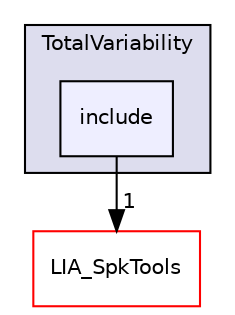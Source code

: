 digraph "LIA_SpkDet/TotalVariability/include" {
  compound=true
  node [ fontsize="10", fontname="Helvetica"];
  edge [ labelfontsize="10", labelfontname="Helvetica"];
  subgraph clusterdir_3450f6e6aec88f526abf5a218770653c {
    graph [ bgcolor="#ddddee", pencolor="black", label="TotalVariability" fontname="Helvetica", fontsize="10", URL="dir_3450f6e6aec88f526abf5a218770653c.html"]
  dir_791f8e9d78fafea29f3d6bc3f4b845e3 [shape=box, label="include", style="filled", fillcolor="#eeeeff", pencolor="black", URL="dir_791f8e9d78fafea29f3d6bc3f4b845e3.html"];
  }
  dir_7b9f40c7474acebf25e66f966c5b9c6a [shape=box label="LIA_SpkTools" fillcolor="white" style="filled" color="red" URL="dir_7b9f40c7474acebf25e66f966c5b9c6a.html"];
  dir_791f8e9d78fafea29f3d6bc3f4b845e3->dir_7b9f40c7474acebf25e66f966c5b9c6a [headlabel="1", labeldistance=1.5 headhref="dir_000089_000110.html"];
}
